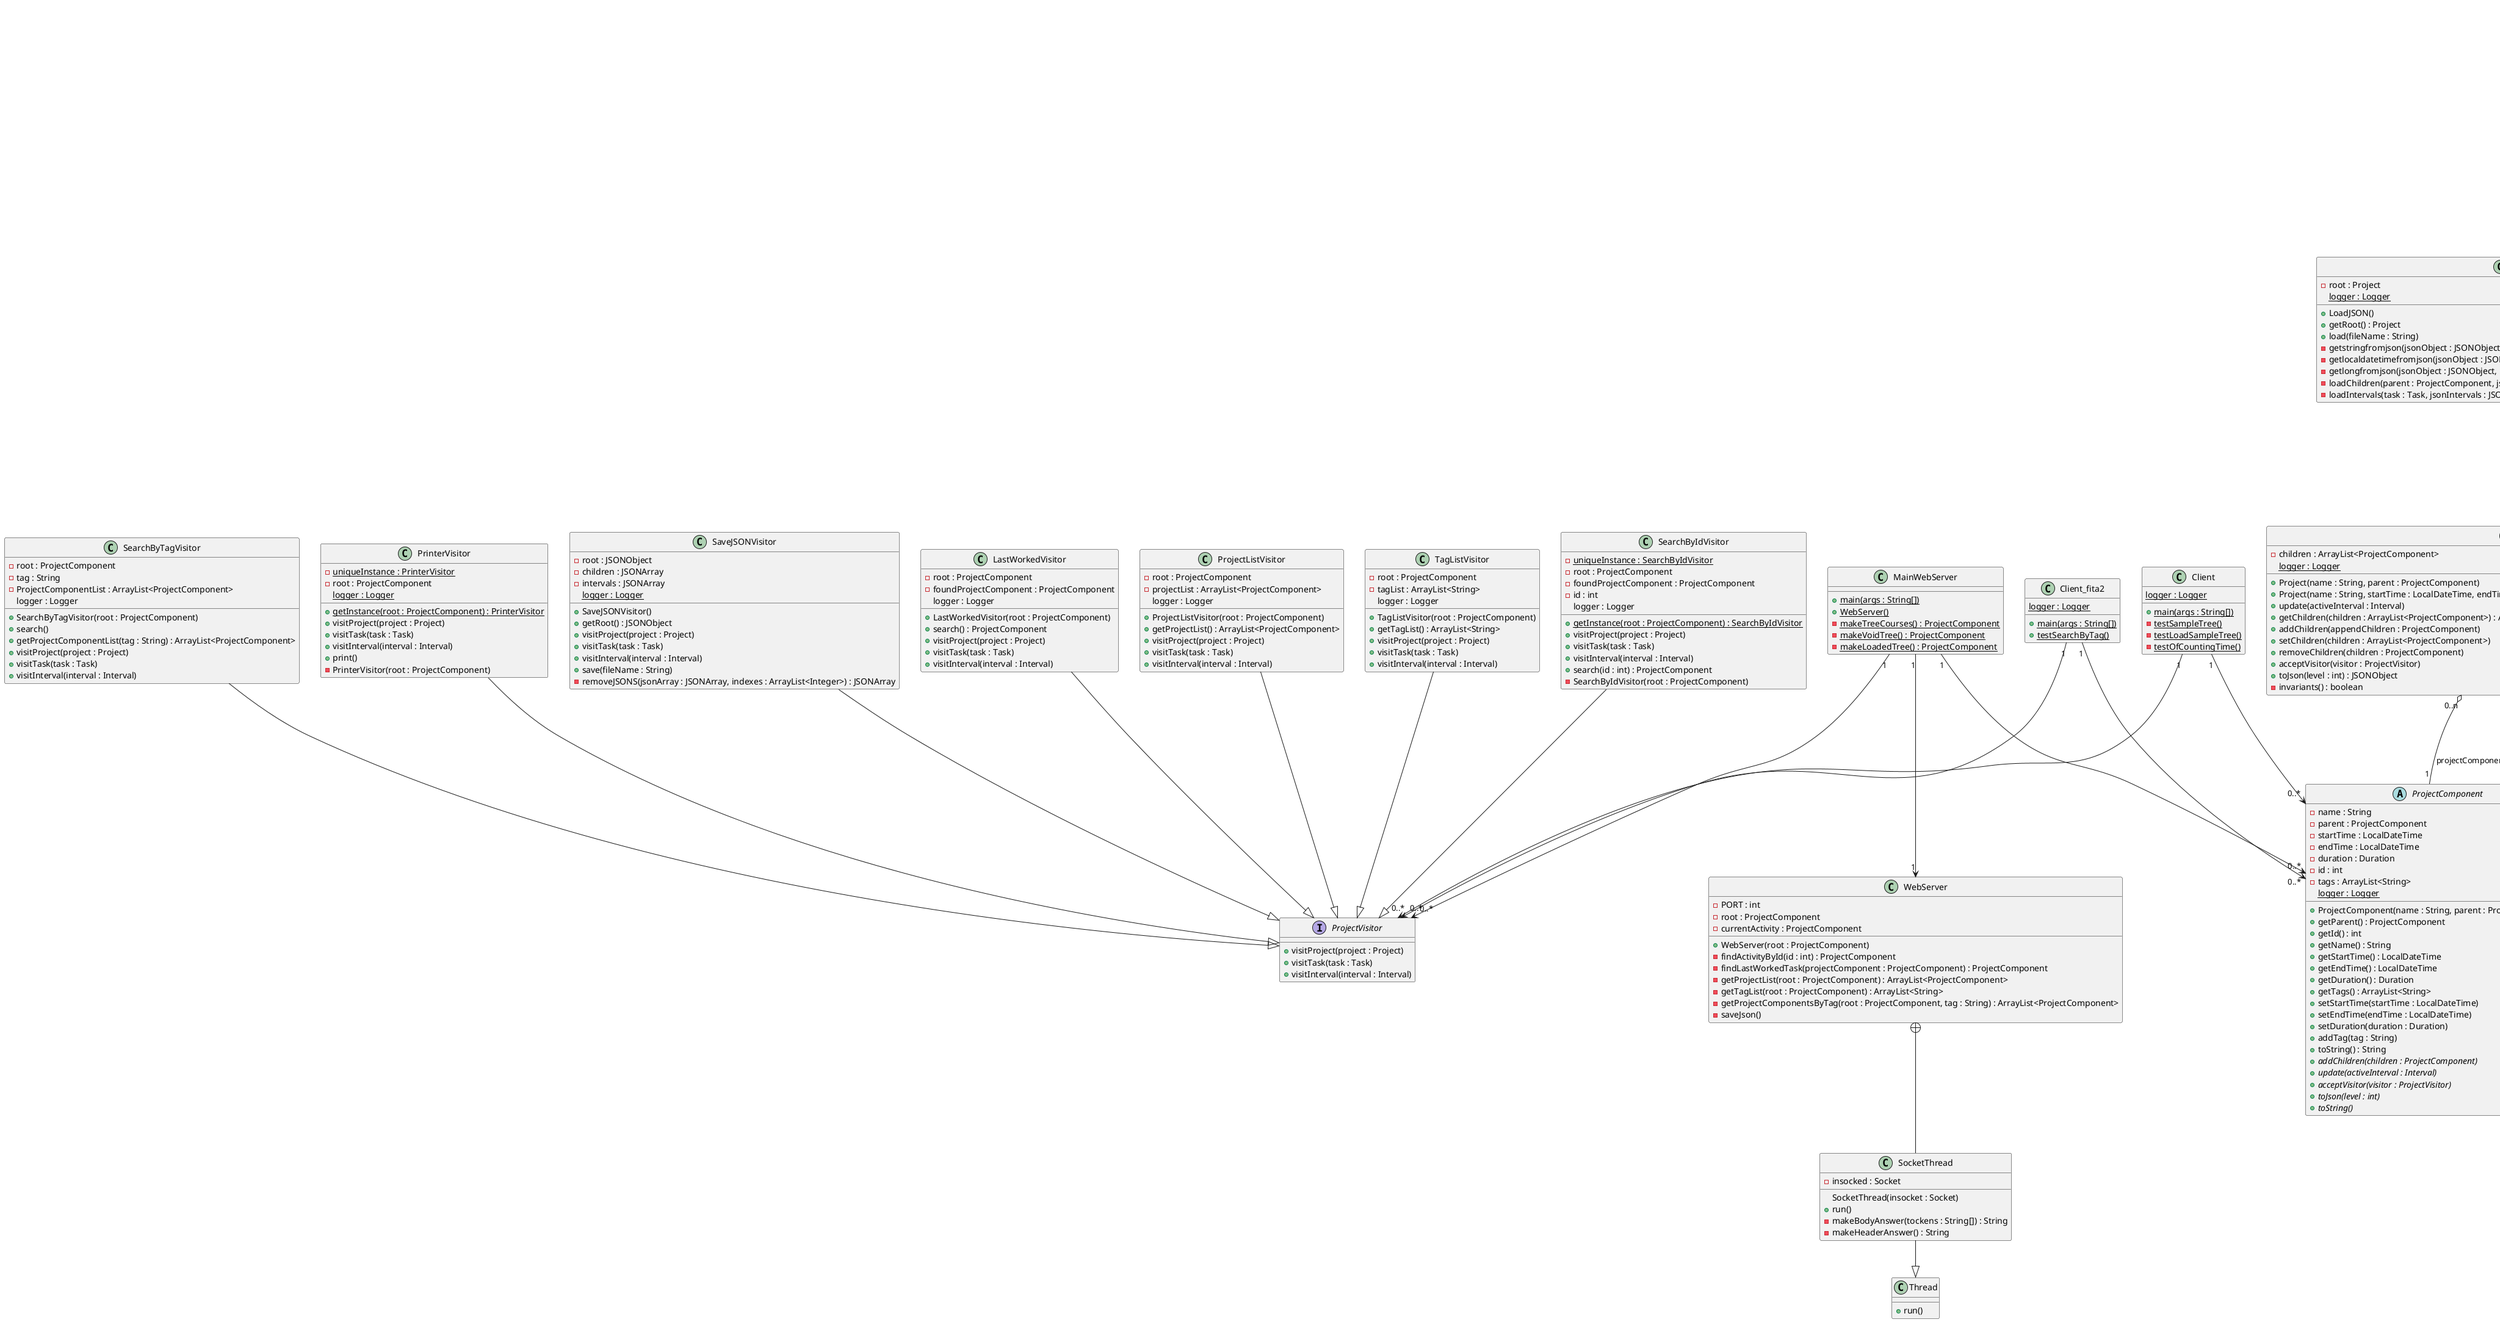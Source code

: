 @startuml
'https://plantuml.com/class-diagram

class Client {
    + {static} main(args : String[])
    - {static} testSampleTree()
    - {static} testLoadSampleTree()
    - {static} testOfCountingTime()
    {static} logger : Logger
}

interface ProjectVisitor {
    + visitProject(project : Project)
    + visitTask(task : Task)
    + visitInterval(interval : Interval)
}

class PrinterVisitor {
    - {static} uniqueInstance : PrinterVisitor
    - root : ProjectComponent
    {static} logger : Logger
    + {static} getInstance(root : ProjectComponent) : PrinterVisitor
    + visitProject(project : Project)
    + visitTask(task : Task)
    + visitInterval(interval : Interval)
    + print()
    - PrinterVisitor(root : ProjectComponent)
}

class SaveJSONVisitor {
    - root : JSONObject
    - children : JSONArray
    - intervals : JSONArray
    {static} logger : Logger
    + SaveJSONVisitor()
    + getRoot() : JSONObject
    + visitProject(project : Project)
    + visitTask(task : Task)
    + visitInterval(interval : Interval)
    + save(fileName : String)
    - removeJSONS(jsonArray : JSONArray, indexes : ArrayList<Integer>) : JSONArray
}

abstract ProjectComponent {
    - name : String
    - parent : ProjectComponent
    - startTime : LocalDateTime
    - endTime : LocalDateTime
    - duration : Duration
    - id : int
    - tags : ArrayList<String>
    {static} logger : Logger
    + ProjectComponent(name : String, parent : ProjectComponent)
    + getParent() : ProjectComponent
    + getId() : int
    + getName() : String
    + getStartTime() : LocalDateTime
    + getEndTime() : LocalDateTime
    + getDuration() : Duration
    + getTags() : ArrayList<String>
    + setStartTime(startTime : LocalDateTime)
    + setEndTime(endTime : LocalDateTime)
    + setDuration(duration : Duration)
    + addTag(tag : String)
    + toString() : String
    + {abstract} addChildren(children : ProjectComponent)
    + {abstract} update(activeInterval : Interval)
    + {abstract} acceptVisitor(visitor : ProjectVisitor)
    + {abstract} toJson(level : int)
    + {abstract} toString()
}

class Project {
    - children : ArrayList<ProjectComponent>
    {static} logger : Logger
    + Project(name : String, parent : ProjectComponent)
    + Project(name : String, startTime : LocalDateTime, endTime : LocalDateTime, duration : Duration, parent : ProjectComponent)
    + update(activeInterval : Interval)
    + getChildren(children : ArrayList<ProjectComponent>) : ArrayList<ProjectComponent>
    + addChildren(appendChildren : ProjectComponent)
    + setChildren(children : ArrayList<ProjectComponent>)
    + removeChildren(children : ProjectComponent)
    + acceptVisitor(visitor : ProjectVisitor)
    + toJson(level : int) : JSONObject
    - invariants() : boolean
}

class Task {
    - intervals : ArrayList<Interval>
    - active : boolean
    {static} logger : Logger
    + Task(name : String, parent : ProjectComponent)
    + Task(name : String, startTime : LocalDateTime, endTime : LocalDateTime, duration : Duration, parent : ProjectComponent)
    + startTask()
    + startTask(delay : int)
    + stopTask()
    + activate()
    + deactivate()
    + update(activeInterval : Interval)
    + getIntervals() : ArrayList<Interval>
    + setIntervals(intervals : ArrayList<Interval>)
    + addChildren(children : ProjectComponent)
    + getCurrentInterval() : Interval
    + acceptVisitor(visitor : ProjectVisitor)
    + getCurrentInterval() : Interval
    + toJson(level : int) : JSONObject
    - invariants() : boolean
}

class Interval {
    - startTime : LocalDateTime
    - endTime : LocalDateTime
    - duration : Duration
    - task : Task
    {static} logger : Logger
    + Interval(task : Task, delay : int)
    + Interval(startTime : LocalDateTime, endTime : LocalDateTime, duration : Duration, task : Task)
    + getStartTime() : LocalDateTime
    + getEndTime() : LocalDateTime
    + getDuration() : Duration
    + getTask() : Task
    + stopInterval()
    + update(o : Observable, arg Object)
    + acceptVisitor(visitor : ProjectVisitor)
    + toJson(level : int) : JSONObject
    + toString() : String
}

class Clock {
    - {static} uniqueInstance : Clock
    - timer : Timer
    - period : int
    - time : LocalDateTime
    {static} logger : Logger
    + {static} getInstance() : Clock
    + start()
    + stop()
    + getPeriod() : int
    + setPeriod(period : int)
    + getTime() : LocalDateTime
    - Clock()
    - tick()
}

class LoadJSON {
    - root : Project
    {static} logger : Logger
    + LoadJSON()
    + getRoot() : Project
    + load(fileName : String)
    - getstringfromjson(jsonObject : JSONObject, key : String) : String
    - getlocaldatetimefromjson(jsonObject : JSONObject, key : String) : LocalDateTime
    - getlongfromjson(jsonObject : JSONObject, key : String) : long
    - loadChildren(parent : ProjectComponent, jsonChildren : JSONArray) : ArrayList<ProjectComponent>
    - loadIntervals(task : Task, jsonIntervals : JSONArray) : ArrayList<Interval>
}

package "java.util" {
    abstract Observable {
        + addObserver(ob : Observer)
        + deleteObserver(ob : Observer)
        + setChanged()
        + notifyObservers(arg0 : Observable, arg1 : Object)
    }

    interface Observer {
        + update(arg0: Observable, arg1 : Object)
    }
}

class IdGenerator {
    - {static} uniqueInstance : IdGenerator
    - id : int
    + {static} getInstance() : IdGenerator
    + getId() : int
}

class WebServer {
    - PORT : int
    - root : ProjectComponent
    - currentActivity : ProjectComponent
    + WebServer(root : ProjectComponent)
    - findActivityById(id : int) : ProjectComponent
    - findLastWorkedTask(projectComponent : ProjectComponent) : ProjectComponent
    - getProjectList(root : ProjectComponent) : ArrayList<ProjectComponent>
    - getTagList(root : ProjectComponent) : ArrayList<String>
    - getProjectComponentsByTag(root : ProjectComponent, tag : String) : ArrayList<ProjectComponent>
    - saveJson()
}

class SocketThread {
    - insocked : Socket
    SocketThread(insocket : Socket)
    + run()
    - makeBodyAnswer(tockens : String[]) : String
    - makeHeaderAnswer() : String

}

class Thread {
    +run()
}

class LastWorkedVisitor {
    - root : ProjectComponent
    - foundProjectComponent : ProjectComponent
    logger : Logger
    + LastWorkedVisitor(root : ProjectComponent)
    + search() : ProjectComponent
    + visitProject(project : Project)
    + visitTask(task : Task)
    + visitInterval(interval : Interval)
}

class ProjectListVisitor {
    - root : ProjectComponent
    - projectList : ArrayList<ProjectComponent>
    logger : Logger
    + ProjectListVisitor(root : ProjectComponent)
    + getProjectList() : ArrayList<ProjectComponent>
    + visitProject(project : Project)
    + visitTask(task : Task)
    + visitInterval(interval : Interval)
}

class TagListVisitor {
    - root : ProjectComponent
    - tagList : ArrayList<String>
    logger : Logger
    + TagListVisitor(root : ProjectComponent)
    + getTagList() : ArrayList<String>
    + visitProject(project : Project)
    + visitTask(task : Task)
    + visitInterval(interval : Interval)
}

class SearchByTagVisitor {
    - root : ProjectComponent
    - tag : String
    - ProjectComponentList : ArrayList<ProjectComponent>
    logger : Logger
    + SearchByTagVisitor(root : ProjectComponent)
    + search()
    + getProjectComponentList(tag : String) : ArrayList<ProjectComponent>
    + visitProject(project : Project)
    + visitTask(task : Task)
    + visitInterval(interval : Interval)
}

class SearchByIdVisitor {
    - {static} uniqueInstance : SearchByIdVisitor
    - root : ProjectComponent
    - foundProjectComponent : ProjectComponent
    - id : int
    logger : Logger
    + {static} getInstance(root : ProjectComponent) : SearchByIdVisitor
    + visitProject(project : Project)
    + visitTask(task : Task)
    + visitInterval(interval : Interval)
    + search(id : int) : ProjectComponent
    - SearchByIdVisitor(root : ProjectComponent)
}

class Client_fita2 {
    {static} logger : Logger
    + {static} main(args : String[])
    + {static} testSearchByTag()
}

class MainWebServer {
    + {static} main(args : String[])
    + {static} WebServer()
    - {static} makeTreeCourses() : ProjectComponent
    - {static} makeVoidTree() : ProjectComponent
    - {static} makeLoadedTree() : ProjectComponent
}

WebServer +-- SocketThread
MainWebServer "1" --> "1" WebServer
SocketThread --|> Thread

Observable "0..*" o-- "1" Observer : observers

Clock --|> Observable
Interval ..|> Observer

Client "1" --> "0..*" ProjectComponent
Client_fita2 "1" --> "0..*" ProjectComponent
MainWebServer "1" --> "0..*" ProjectComponent
Project "0..n" o-- "1" ProjectComponent : projectComponent
Project --|> ProjectComponent
Task --|> ProjectComponent
Interval "0..n" o-- "1" Task : intervals
IdGenerator --> ProjectComponent

Client "1" --> "0..*" ProjectVisitor
Client_fita2 "1" --> "0..*" ProjectVisitor
MainWebServer "1" --> "0..*" ProjectVisitor

PrinterVisitor --|> ProjectVisitor
SaveJSONVisitor --|> ProjectVisitor
LastWorkedVisitor --|> ProjectVisitor
ProjectListVisitor --|> ProjectVisitor
SearchByIdVisitor --|> ProjectVisitor
TagListVisitor --|> ProjectVisitor
SearchByTagVisitor --|> ProjectVisitor
LoadJSON --> "1" Project : "root"
@enduml